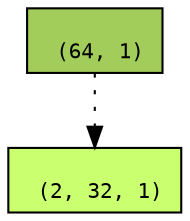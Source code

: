 digraph {
	graph [size="12,12"]
	node [align=left fontname=monospace fontsize=10 height=0.2 ranksep=0.1 shape=box style=filled]
	2454940103608 [label="
 (2, 32, 1)" fillcolor=darkolivegreen1]
	2454833131016 [label="
 (64, 1)" fillcolor=darkolivegreen3]
	2454833131016 -> 2454940103608 [style=dotted]
}
